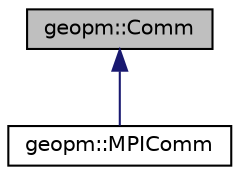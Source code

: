 digraph "geopm::Comm"
{
  edge [fontname="Helvetica",fontsize="10",labelfontname="Helvetica",labelfontsize="10"];
  node [fontname="Helvetica",fontsize="10",shape=record];
  Node0 [label="geopm::Comm",height=0.2,width=0.4,color="black", fillcolor="grey75", style="filled", fontcolor="black"];
  Node0 -> Node1 [dir="back",color="midnightblue",fontsize="10",style="solid",fontname="Helvetica"];
  Node1 [label="geopm::MPIComm",height=0.2,width=0.4,color="black", fillcolor="white", style="filled",URL="$classgeopm_1_1_m_p_i_comm.html",tooltip="Implementation of the Comm interface using MPI as the underlying communication mechanism. "];
}

